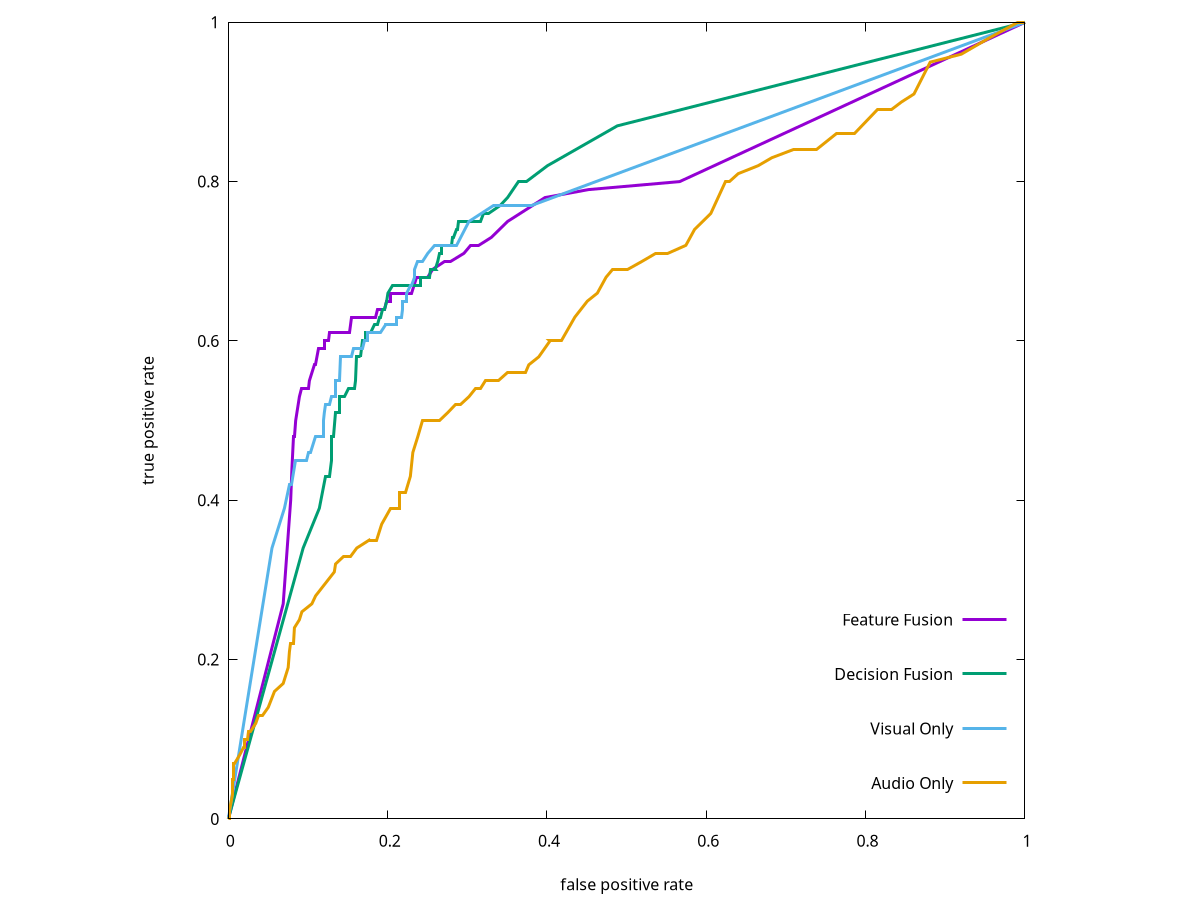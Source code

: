 #genearted by plot_roc.sh
set term tikz size 10,10
#set title 'mug'
set key right bottom spacing 2.5
set xlabel 'false positive rate' offset 0,-.5
set ylabel 'true positive rate' offset -2,0
set size square
plot '-' w l lw 3 title 'Feature Fusion', '-' w l lw 3 title 'Decision Fusion', '-' w l lw 3 title 'Visual Only', '-' w l lw 3 title 'Audio Only'
1.00000 1.00000
0.56651 0.80000
0.45227 0.79000
0.39750 0.78000
0.35055 0.75000
0.33020 0.73000
0.31455 0.72000
0.30360 0.72000
0.29577 0.71000
0.27856 0.70000
0.27074 0.70000
0.25665 0.69000
0.25039 0.68000
0.24257 0.68000
0.23631 0.68000
0.23318 0.67000
0.23005 0.66000
0.21909 0.66000
0.21596 0.66000
0.21127 0.66000
0.20344 0.66000
0.20344 0.65000
0.19875 0.65000
0.19562 0.64000
0.19249 0.64000
0.18779 0.64000
0.18466 0.63000
0.18310 0.63000
0.18310 0.63000
0.18153 0.63000
0.17997 0.63000
0.17684 0.63000
0.17214 0.63000
0.17058 0.63000
0.16901 0.63000
0.16588 0.63000
0.16275 0.63000
0.15962 0.63000
0.15649 0.63000
0.15493 0.63000
0.15336 0.62000
0.15180 0.61000
0.15023 0.61000
0.14710 0.61000
0.14554 0.61000
0.14397 0.61000
0.14241 0.61000
0.14085 0.61000
0.13772 0.61000
0.13772 0.61000
0.13615 0.61000
0.13459 0.61000
0.13146 0.61000
0.12833 0.61000
0.12833 0.61000
0.12676 0.61000
0.12520 0.60000
0.12050 0.60000
0.12050 0.59000
0.11894 0.59000
0.11581 0.59000
0.11424 0.59000
0.11268 0.59000
0.10955 0.57000
0.10798 0.57000
0.10485 0.56000
0.10172 0.55000
0.10016 0.54000
0.09390 0.54000
0.09233 0.54000
0.08920 0.53000
0.08764 0.52000
0.08607 0.51000
0.08451 0.50000
0.08294 0.48000
0.08138 0.48000
0.07981 0.44000
0.07825 0.40000
0.06886 0.27000
0.00000 0.00000
e
1.00000 1.00000
0.48826 0.87000
0.40063 0.82000
0.37402 0.80000
0.36463 0.80000
0.35055 0.78000
0.34116 0.77000
0.32707 0.76000
0.32081 0.76000
0.31612 0.75000
0.30829 0.75000
0.30516 0.75000
0.29890 0.75000
0.29734 0.75000
0.29577 0.75000
0.28951 0.75000
0.28795 0.74000
0.28638 0.74000
0.28326 0.73000
0.28169 0.73000
0.28013 0.72000
0.27543 0.72000
0.27230 0.72000
0.27074 0.72000
0.26917 0.72000
0.26761 0.72000
0.26761 0.71000
0.26448 0.71000
0.26291 0.70000
0.25978 0.69000
0.25978 0.69000
0.25352 0.69000
0.25196 0.68000
0.24726 0.68000
0.24413 0.68000
0.24257 0.68000
0.24257 0.68000
0.24100 0.68000
0.24100 0.67000
0.23944 0.67000
0.23631 0.67000
0.23474 0.67000
0.23005 0.67000
0.22692 0.67000
0.22379 0.67000
0.22222 0.67000
0.21909 0.67000
0.21753 0.67000
0.21440 0.67000
0.21127 0.67000
0.20970 0.67000
0.20657 0.67000
0.20031 0.66000
0.19875 0.65000
0.19875 0.65000
0.19562 0.64000
0.19405 0.64000
0.19092 0.63000
0.18936 0.63000
0.18779 0.62000
0.18466 0.62000
0.18310 0.62000
0.17840 0.61000
0.17840 0.61000
0.17684 0.61000
0.17527 0.61000
0.17214 0.61000
0.17214 0.60000
0.17058 0.60000
0.16901 0.60000
0.16588 0.58000
0.16588 0.58000
0.16432 0.58000
0.16119 0.58000
0.15962 0.55000
0.15806 0.54000
0.15180 0.54000
0.15023 0.54000
0.14554 0.53000
0.13928 0.53000
0.13928 0.51000
0.13459 0.51000
0.13146 0.48000
0.12989 0.48000
0.12989 0.47000
0.12989 0.45000
0.12676 0.43000
0.12207 0.43000
0.11424 0.39000
0.09390 0.34000
0.00000 0.00000
e
1.00000 1.00000
0.38028 0.77000
0.33333 0.77000
0.30203 0.75000
0.28638 0.72000
0.26604 0.72000
0.26135 0.72000
0.25822 0.72000
0.25039 0.71000
0.24413 0.70000
0.23787 0.70000
0.23318 0.69000
0.23318 0.68000
0.23005 0.67000
0.22848 0.67000
0.22379 0.66000
0.22379 0.65000
0.21909 0.65000
0.21909 0.64000
0.21753 0.63000
0.21127 0.63000
0.21127 0.62000
0.20970 0.62000
0.20657 0.62000
0.20501 0.62000
0.20188 0.62000
0.20031 0.62000
0.19718 0.62000
0.19718 0.62000
0.19092 0.61000
0.18936 0.61000
0.18623 0.61000
0.18466 0.61000
0.18310 0.61000
0.17997 0.61000
0.17527 0.61000
0.17527 0.60000
0.17058 0.60000
0.16901 0.59000
0.16432 0.59000
0.16119 0.59000
0.15962 0.59000
0.15806 0.59000
0.15649 0.59000
0.15493 0.58000
0.14867 0.58000
0.14710 0.58000
0.14554 0.58000
0.14397 0.58000
0.14397 0.58000
0.14085 0.58000
0.13928 0.55000
0.13772 0.55000
0.13615 0.55000
0.13459 0.55000
0.13459 0.54000
0.13459 0.53000
0.13459 0.53000
0.13146 0.53000
0.12989 0.53000
0.12676 0.52000
0.12520 0.52000
0.12207 0.52000
0.12050 0.51000
0.11894 0.50000
0.11894 0.48000
0.11737 0.48000
0.11581 0.48000
0.11424 0.48000
0.11111 0.48000
0.10955 0.48000
0.10329 0.46000
0.10016 0.46000
0.09859 0.45000
0.09546 0.45000
0.09390 0.45000
0.09233 0.45000
0.08920 0.45000
0.08451 0.45000
0.07981 0.42000
0.07668 0.42000
0.07042 0.39000
0.05477 0.34000
0.00000 0.00000
e
1.00000 1.00000
0.99061 1.00000
0.95462 0.98000
0.92019 0.96000
0.88106 0.95000
0.86072 0.91000
0.84507 0.90000
0.83255 0.89000
0.81534 0.89000
0.78560 0.86000
0.76369 0.86000
0.73865 0.84000
0.70892 0.84000
0.68232 0.83000
0.66510 0.82000
0.64006 0.81000
0.62911 0.80000
0.62441 0.80000
0.60563 0.76000
0.58529 0.74000
0.57433 0.72000
0.55086 0.71000
0.53678 0.71000
0.51956 0.70000
0.50078 0.69000
0.48200 0.69000
0.47418 0.68000
0.46322 0.66000
0.45070 0.65000
0.43505 0.63000
0.41784 0.60000
0.40376 0.60000
0.40376 0.60000
0.38967 0.58000
0.37715 0.57000
0.37246 0.56000
0.36463 0.56000
0.35368 0.56000
0.35055 0.56000
0.33959 0.55000
0.33646 0.55000
0.32238 0.55000
0.31612 0.54000
0.30986 0.54000
0.30203 0.53000
0.29108 0.52000
0.28482 0.52000
0.27543 0.51000
0.26448 0.50000
0.25665 0.50000
0.24413 0.50000
0.23787 0.48000
0.23161 0.46000
0.22848 0.43000
0.22222 0.41000
0.22066 0.41000
0.21440 0.41000
0.21440 0.39000
0.21283 0.39000
0.20344 0.39000
0.19249 0.37000
0.18623 0.35000
0.17684 0.35000
0.17684 0.35000
0.16119 0.34000
0.15336 0.33000
0.14867 0.33000
0.14397 0.33000
0.13459 0.32000
0.13302 0.31000
0.11737 0.29000
0.10955 0.28000
0.10485 0.27000
0.09233 0.26000
0.09233 0.26000
0.08920 0.25000
0.08294 0.24000
0.08138 0.22000
0.07825 0.22000
0.07668 0.21000
0.07512 0.19000
0.06886 0.17000
0.05790 0.16000
0.05008 0.14000
0.04225 0.13000
0.03756 0.13000
0.03443 0.12000
0.02817 0.11000
0.02504 0.11000
0.02347 0.10000
0.02034 0.10000
0.02034 0.09000
0.01878 0.09000
0.01408 0.08000
0.00782 0.07000
0.00626 0.07000
0.00626 0.05000
0.00469 0.05000
0.00469 0.04000
0.00469 0.03000
0.00156 0.01000
0.00156 0.00000
0.00000 0.00000
0.00000 0.00000
e

